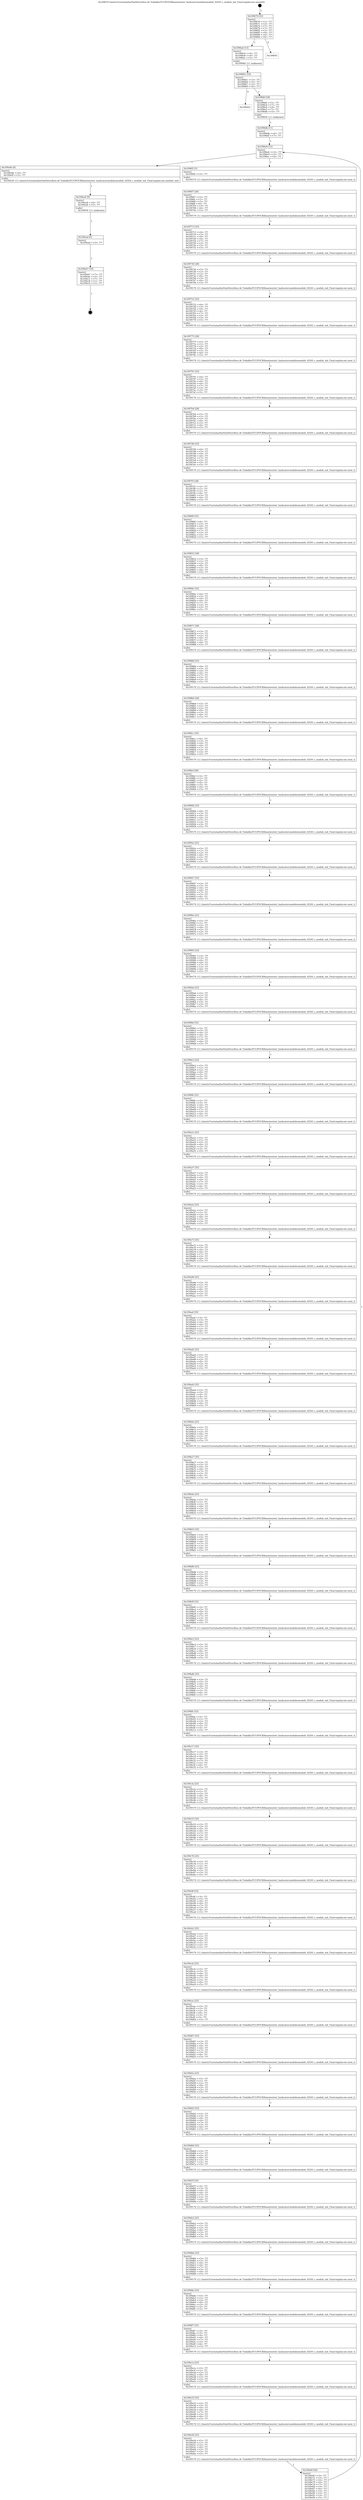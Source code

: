 digraph "0x109670" {
  label = "0x109670 (/mnt/c/Users/mathe/OneDrive/Área de Trabalho/TCC/POCII/binaries/extr_hashcatsrcmodulesmodule_02501.c_module_init_Final-regular.out::main(0))"
  labelloc = "t"
  node[shape=record]

  Entry [label="",width=0.3,height=0.3,shape=circle,fillcolor=black,style=filled]
  "0x109670" [label="{
     0x109670 [35]\l
     | [instrs]\l
     &nbsp;&nbsp;0x109670 \<+1\>: ???\l
     &nbsp;&nbsp;0x109671 \<+3\>: ???\l
     &nbsp;&nbsp;0x109674 \<+7\>: ???\l
     &nbsp;&nbsp;0x10967b \<+7\>: ???\l
     &nbsp;&nbsp;0x109682 \<+3\>: ???\l
     &nbsp;&nbsp;0x109685 \<+4\>: ???\l
     &nbsp;&nbsp;0x109689 \<+4\>: ???\l
     &nbsp;&nbsp;0x10968d \<+6\>: ???\l
  }"]
  "0x1096a4" [label="{
     0x1096a4 [13]\l
     | [instrs]\l
     &nbsp;&nbsp;0x1096a4 \<+4\>: ???\l
     &nbsp;&nbsp;0x1096a8 \<+4\>: ???\l
     &nbsp;&nbsp;0x1096ac \<+5\>: ???\l
     | [calls]\l
     &nbsp;&nbsp;0x109060 \{1\} (unknown)\l
  }"]
  "0x109693" [label="{
     0x109693\l
  }", style=dashed]
  "0x1096b1" [label="{
     0x1096b1 [14]\l
     | [instrs]\l
     &nbsp;&nbsp;0x1096b1 \<+3\>: ???\l
     &nbsp;&nbsp;0x1096b4 \<+3\>: ???\l
     &nbsp;&nbsp;0x1096b7 \<+2\>: ???\l
     &nbsp;&nbsp;0x1096b9 \<+6\>: ???\l
  }"]
  "0x109eb2" [label="{
     0x109eb2\l
  }", style=dashed]
  "0x1096bf" [label="{
     0x1096bf [28]\l
     | [instrs]\l
     &nbsp;&nbsp;0x1096bf \<+5\>: ???\l
     &nbsp;&nbsp;0x1096c4 \<+7\>: ???\l
     &nbsp;&nbsp;0x1096cb \<+4\>: ???\l
     &nbsp;&nbsp;0x1096cf \<+7\>: ???\l
     &nbsp;&nbsp;0x1096d6 \<+5\>: ???\l
     | [calls]\l
     &nbsp;&nbsp;0x109050 \{1\} (unknown)\l
  }"]
  Exit [label="",width=0.3,height=0.3,shape=circle,fillcolor=black,style=filled,peripheries=2]
  "0x1096e6" [label="{
     0x1096e6 [12]\l
     | [instrs]\l
     &nbsp;&nbsp;0x1096e6 \<+3\>: ???\l
     &nbsp;&nbsp;0x1096e9 \<+3\>: ???\l
     &nbsp;&nbsp;0x1096ec \<+6\>: ???\l
  }"]
  "0x109e9b" [label="{
     0x109e9b [9]\l
     | [instrs]\l
     &nbsp;&nbsp;0x109e9b \<+4\>: ???\l
     &nbsp;&nbsp;0x109e9f \<+5\>: ???\l
     | [calls]\l
     &nbsp;&nbsp;0x109230 \{1\} (/mnt/c/Users/mathe/OneDrive/Área de Trabalho/TCC/POCII/binaries/extr_hashcatsrcmodulesmodule_02501.c_module_init_Final-regular.out::module_init)\l
  }"]
  "0x1096f2" [label="{
     0x1096f2 [5]\l
     | [instrs]\l
     &nbsp;&nbsp;0x1096f2 \<+5\>: ???\l
     | [calls]\l
     &nbsp;&nbsp;0x109170 \{1\} (/mnt/c/Users/mathe/OneDrive/Área de Trabalho/TCC/POCII/binaries/extr_hashcatsrcmodulesmodule_02501.c_module_init_Final-regular.out::next_i)\l
  }"]
  "0x1096f7" [label="{
     0x1096f7 [28]\l
     | [instrs]\l
     &nbsp;&nbsp;0x1096f7 \<+5\>: ???\l
     &nbsp;&nbsp;0x1096fc \<+1\>: ???\l
     &nbsp;&nbsp;0x1096fd \<+2\>: ???\l
     &nbsp;&nbsp;0x1096ff \<+6\>: ???\l
     &nbsp;&nbsp;0x109705 \<+3\>: ???\l
     &nbsp;&nbsp;0x109708 \<+6\>: ???\l
     &nbsp;&nbsp;0x10970e \<+5\>: ???\l
     | [calls]\l
     &nbsp;&nbsp;0x109170 \{1\} (/mnt/c/Users/mathe/OneDrive/Área de Trabalho/TCC/POCII/binaries/extr_hashcatsrcmodulesmodule_02501.c_module_init_Final-regular.out::next_i)\l
  }"]
  "0x109713" [label="{
     0x109713 [35]\l
     | [instrs]\l
     &nbsp;&nbsp;0x109713 \<+6\>: ???\l
     &nbsp;&nbsp;0x109719 \<+3\>: ???\l
     &nbsp;&nbsp;0x10971c \<+4\>: ???\l
     &nbsp;&nbsp;0x109720 \<+4\>: ???\l
     &nbsp;&nbsp;0x109724 \<+7\>: ???\l
     &nbsp;&nbsp;0x10972b \<+3\>: ???\l
     &nbsp;&nbsp;0x10972e \<+3\>: ???\l
     &nbsp;&nbsp;0x109731 \<+5\>: ???\l
     | [calls]\l
     &nbsp;&nbsp;0x109170 \{1\} (/mnt/c/Users/mathe/OneDrive/Área de Trabalho/TCC/POCII/binaries/extr_hashcatsrcmodulesmodule_02501.c_module_init_Final-regular.out::next_i)\l
  }"]
  "0x109736" [label="{
     0x109736 [28]\l
     | [instrs]\l
     &nbsp;&nbsp;0x109736 \<+5\>: ???\l
     &nbsp;&nbsp;0x10973b \<+1\>: ???\l
     &nbsp;&nbsp;0x10973c \<+2\>: ???\l
     &nbsp;&nbsp;0x10973e \<+6\>: ???\l
     &nbsp;&nbsp;0x109744 \<+3\>: ???\l
     &nbsp;&nbsp;0x109747 \<+6\>: ???\l
     &nbsp;&nbsp;0x10974d \<+5\>: ???\l
     | [calls]\l
     &nbsp;&nbsp;0x109170 \{1\} (/mnt/c/Users/mathe/OneDrive/Área de Trabalho/TCC/POCII/binaries/extr_hashcatsrcmodulesmodule_02501.c_module_init_Final-regular.out::next_i)\l
  }"]
  "0x109752" [label="{
     0x109752 [35]\l
     | [instrs]\l
     &nbsp;&nbsp;0x109752 \<+6\>: ???\l
     &nbsp;&nbsp;0x109758 \<+3\>: ???\l
     &nbsp;&nbsp;0x10975b \<+4\>: ???\l
     &nbsp;&nbsp;0x10975f \<+4\>: ???\l
     &nbsp;&nbsp;0x109763 \<+7\>: ???\l
     &nbsp;&nbsp;0x10976a \<+3\>: ???\l
     &nbsp;&nbsp;0x10976d \<+3\>: ???\l
     &nbsp;&nbsp;0x109770 \<+5\>: ???\l
     | [calls]\l
     &nbsp;&nbsp;0x109170 \{1\} (/mnt/c/Users/mathe/OneDrive/Área de Trabalho/TCC/POCII/binaries/extr_hashcatsrcmodulesmodule_02501.c_module_init_Final-regular.out::next_i)\l
  }"]
  "0x109775" [label="{
     0x109775 [28]\l
     | [instrs]\l
     &nbsp;&nbsp;0x109775 \<+5\>: ???\l
     &nbsp;&nbsp;0x10977a \<+1\>: ???\l
     &nbsp;&nbsp;0x10977b \<+2\>: ???\l
     &nbsp;&nbsp;0x10977d \<+6\>: ???\l
     &nbsp;&nbsp;0x109783 \<+3\>: ???\l
     &nbsp;&nbsp;0x109786 \<+6\>: ???\l
     &nbsp;&nbsp;0x10978c \<+5\>: ???\l
     | [calls]\l
     &nbsp;&nbsp;0x109170 \{1\} (/mnt/c/Users/mathe/OneDrive/Área de Trabalho/TCC/POCII/binaries/extr_hashcatsrcmodulesmodule_02501.c_module_init_Final-regular.out::next_i)\l
  }"]
  "0x109791" [label="{
     0x109791 [35]\l
     | [instrs]\l
     &nbsp;&nbsp;0x109791 \<+6\>: ???\l
     &nbsp;&nbsp;0x109797 \<+3\>: ???\l
     &nbsp;&nbsp;0x10979a \<+4\>: ???\l
     &nbsp;&nbsp;0x10979e \<+4\>: ???\l
     &nbsp;&nbsp;0x1097a2 \<+7\>: ???\l
     &nbsp;&nbsp;0x1097a9 \<+3\>: ???\l
     &nbsp;&nbsp;0x1097ac \<+3\>: ???\l
     &nbsp;&nbsp;0x1097af \<+5\>: ???\l
     | [calls]\l
     &nbsp;&nbsp;0x109170 \{1\} (/mnt/c/Users/mathe/OneDrive/Área de Trabalho/TCC/POCII/binaries/extr_hashcatsrcmodulesmodule_02501.c_module_init_Final-regular.out::next_i)\l
  }"]
  "0x1097b4" [label="{
     0x1097b4 [28]\l
     | [instrs]\l
     &nbsp;&nbsp;0x1097b4 \<+5\>: ???\l
     &nbsp;&nbsp;0x1097b9 \<+1\>: ???\l
     &nbsp;&nbsp;0x1097ba \<+2\>: ???\l
     &nbsp;&nbsp;0x1097bc \<+6\>: ???\l
     &nbsp;&nbsp;0x1097c2 \<+3\>: ???\l
     &nbsp;&nbsp;0x1097c5 \<+6\>: ???\l
     &nbsp;&nbsp;0x1097cb \<+5\>: ???\l
     | [calls]\l
     &nbsp;&nbsp;0x109170 \{1\} (/mnt/c/Users/mathe/OneDrive/Área de Trabalho/TCC/POCII/binaries/extr_hashcatsrcmodulesmodule_02501.c_module_init_Final-regular.out::next_i)\l
  }"]
  "0x1097d0" [label="{
     0x1097d0 [35]\l
     | [instrs]\l
     &nbsp;&nbsp;0x1097d0 \<+6\>: ???\l
     &nbsp;&nbsp;0x1097d6 \<+3\>: ???\l
     &nbsp;&nbsp;0x1097d9 \<+4\>: ???\l
     &nbsp;&nbsp;0x1097dd \<+4\>: ???\l
     &nbsp;&nbsp;0x1097e1 \<+7\>: ???\l
     &nbsp;&nbsp;0x1097e8 \<+3\>: ???\l
     &nbsp;&nbsp;0x1097eb \<+3\>: ???\l
     &nbsp;&nbsp;0x1097ee \<+5\>: ???\l
     | [calls]\l
     &nbsp;&nbsp;0x109170 \{1\} (/mnt/c/Users/mathe/OneDrive/Área de Trabalho/TCC/POCII/binaries/extr_hashcatsrcmodulesmodule_02501.c_module_init_Final-regular.out::next_i)\l
  }"]
  "0x1097f3" [label="{
     0x1097f3 [28]\l
     | [instrs]\l
     &nbsp;&nbsp;0x1097f3 \<+5\>: ???\l
     &nbsp;&nbsp;0x1097f8 \<+1\>: ???\l
     &nbsp;&nbsp;0x1097f9 \<+2\>: ???\l
     &nbsp;&nbsp;0x1097fb \<+6\>: ???\l
     &nbsp;&nbsp;0x109801 \<+3\>: ???\l
     &nbsp;&nbsp;0x109804 \<+6\>: ???\l
     &nbsp;&nbsp;0x10980a \<+5\>: ???\l
     | [calls]\l
     &nbsp;&nbsp;0x109170 \{1\} (/mnt/c/Users/mathe/OneDrive/Área de Trabalho/TCC/POCII/binaries/extr_hashcatsrcmodulesmodule_02501.c_module_init_Final-regular.out::next_i)\l
  }"]
  "0x10980f" [label="{
     0x10980f [35]\l
     | [instrs]\l
     &nbsp;&nbsp;0x10980f \<+6\>: ???\l
     &nbsp;&nbsp;0x109815 \<+3\>: ???\l
     &nbsp;&nbsp;0x109818 \<+4\>: ???\l
     &nbsp;&nbsp;0x10981c \<+4\>: ???\l
     &nbsp;&nbsp;0x109820 \<+7\>: ???\l
     &nbsp;&nbsp;0x109827 \<+3\>: ???\l
     &nbsp;&nbsp;0x10982a \<+3\>: ???\l
     &nbsp;&nbsp;0x10982d \<+5\>: ???\l
     | [calls]\l
     &nbsp;&nbsp;0x109170 \{1\} (/mnt/c/Users/mathe/OneDrive/Área de Trabalho/TCC/POCII/binaries/extr_hashcatsrcmodulesmodule_02501.c_module_init_Final-regular.out::next_i)\l
  }"]
  "0x109832" [label="{
     0x109832 [28]\l
     | [instrs]\l
     &nbsp;&nbsp;0x109832 \<+5\>: ???\l
     &nbsp;&nbsp;0x109837 \<+1\>: ???\l
     &nbsp;&nbsp;0x109838 \<+2\>: ???\l
     &nbsp;&nbsp;0x10983a \<+6\>: ???\l
     &nbsp;&nbsp;0x109840 \<+3\>: ???\l
     &nbsp;&nbsp;0x109843 \<+6\>: ???\l
     &nbsp;&nbsp;0x109849 \<+5\>: ???\l
     | [calls]\l
     &nbsp;&nbsp;0x109170 \{1\} (/mnt/c/Users/mathe/OneDrive/Área de Trabalho/TCC/POCII/binaries/extr_hashcatsrcmodulesmodule_02501.c_module_init_Final-regular.out::next_i)\l
  }"]
  "0x10984e" [label="{
     0x10984e [35]\l
     | [instrs]\l
     &nbsp;&nbsp;0x10984e \<+6\>: ???\l
     &nbsp;&nbsp;0x109854 \<+3\>: ???\l
     &nbsp;&nbsp;0x109857 \<+4\>: ???\l
     &nbsp;&nbsp;0x10985b \<+4\>: ???\l
     &nbsp;&nbsp;0x10985f \<+7\>: ???\l
     &nbsp;&nbsp;0x109866 \<+3\>: ???\l
     &nbsp;&nbsp;0x109869 \<+3\>: ???\l
     &nbsp;&nbsp;0x10986c \<+5\>: ???\l
     | [calls]\l
     &nbsp;&nbsp;0x109170 \{1\} (/mnt/c/Users/mathe/OneDrive/Área de Trabalho/TCC/POCII/binaries/extr_hashcatsrcmodulesmodule_02501.c_module_init_Final-regular.out::next_i)\l
  }"]
  "0x109871" [label="{
     0x109871 [28]\l
     | [instrs]\l
     &nbsp;&nbsp;0x109871 \<+5\>: ???\l
     &nbsp;&nbsp;0x109876 \<+1\>: ???\l
     &nbsp;&nbsp;0x109877 \<+2\>: ???\l
     &nbsp;&nbsp;0x109879 \<+6\>: ???\l
     &nbsp;&nbsp;0x10987f \<+3\>: ???\l
     &nbsp;&nbsp;0x109882 \<+6\>: ???\l
     &nbsp;&nbsp;0x109888 \<+5\>: ???\l
     | [calls]\l
     &nbsp;&nbsp;0x109170 \{1\} (/mnt/c/Users/mathe/OneDrive/Área de Trabalho/TCC/POCII/binaries/extr_hashcatsrcmodulesmodule_02501.c_module_init_Final-regular.out::next_i)\l
  }"]
  "0x10988d" [label="{
     0x10988d [35]\l
     | [instrs]\l
     &nbsp;&nbsp;0x10988d \<+6\>: ???\l
     &nbsp;&nbsp;0x109893 \<+3\>: ???\l
     &nbsp;&nbsp;0x109896 \<+4\>: ???\l
     &nbsp;&nbsp;0x10989a \<+4\>: ???\l
     &nbsp;&nbsp;0x10989e \<+7\>: ???\l
     &nbsp;&nbsp;0x1098a5 \<+3\>: ???\l
     &nbsp;&nbsp;0x1098a8 \<+3\>: ???\l
     &nbsp;&nbsp;0x1098ab \<+5\>: ???\l
     | [calls]\l
     &nbsp;&nbsp;0x109170 \{1\} (/mnt/c/Users/mathe/OneDrive/Área de Trabalho/TCC/POCII/binaries/extr_hashcatsrcmodulesmodule_02501.c_module_init_Final-regular.out::next_i)\l
  }"]
  "0x1098b0" [label="{
     0x1098b0 [28]\l
     | [instrs]\l
     &nbsp;&nbsp;0x1098b0 \<+5\>: ???\l
     &nbsp;&nbsp;0x1098b5 \<+1\>: ???\l
     &nbsp;&nbsp;0x1098b6 \<+2\>: ???\l
     &nbsp;&nbsp;0x1098b8 \<+6\>: ???\l
     &nbsp;&nbsp;0x1098be \<+3\>: ???\l
     &nbsp;&nbsp;0x1098c1 \<+6\>: ???\l
     &nbsp;&nbsp;0x1098c7 \<+5\>: ???\l
     | [calls]\l
     &nbsp;&nbsp;0x109170 \{1\} (/mnt/c/Users/mathe/OneDrive/Área de Trabalho/TCC/POCII/binaries/extr_hashcatsrcmodulesmodule_02501.c_module_init_Final-regular.out::next_i)\l
  }"]
  "0x1098cc" [label="{
     0x1098cc [35]\l
     | [instrs]\l
     &nbsp;&nbsp;0x1098cc \<+6\>: ???\l
     &nbsp;&nbsp;0x1098d2 \<+3\>: ???\l
     &nbsp;&nbsp;0x1098d5 \<+4\>: ???\l
     &nbsp;&nbsp;0x1098d9 \<+4\>: ???\l
     &nbsp;&nbsp;0x1098dd \<+7\>: ???\l
     &nbsp;&nbsp;0x1098e4 \<+3\>: ???\l
     &nbsp;&nbsp;0x1098e7 \<+3\>: ???\l
     &nbsp;&nbsp;0x1098ea \<+5\>: ???\l
     | [calls]\l
     &nbsp;&nbsp;0x109170 \{1\} (/mnt/c/Users/mathe/OneDrive/Área de Trabalho/TCC/POCII/binaries/extr_hashcatsrcmodulesmodule_02501.c_module_init_Final-regular.out::next_i)\l
  }"]
  "0x1098ef" [label="{
     0x1098ef [28]\l
     | [instrs]\l
     &nbsp;&nbsp;0x1098ef \<+5\>: ???\l
     &nbsp;&nbsp;0x1098f4 \<+1\>: ???\l
     &nbsp;&nbsp;0x1098f5 \<+2\>: ???\l
     &nbsp;&nbsp;0x1098f7 \<+6\>: ???\l
     &nbsp;&nbsp;0x1098fd \<+3\>: ???\l
     &nbsp;&nbsp;0x109900 \<+6\>: ???\l
     &nbsp;&nbsp;0x109906 \<+5\>: ???\l
     | [calls]\l
     &nbsp;&nbsp;0x109170 \{1\} (/mnt/c/Users/mathe/OneDrive/Área de Trabalho/TCC/POCII/binaries/extr_hashcatsrcmodulesmodule_02501.c_module_init_Final-regular.out::next_i)\l
  }"]
  "0x10990b" [label="{
     0x10990b [35]\l
     | [instrs]\l
     &nbsp;&nbsp;0x10990b \<+6\>: ???\l
     &nbsp;&nbsp;0x109911 \<+3\>: ???\l
     &nbsp;&nbsp;0x109914 \<+4\>: ???\l
     &nbsp;&nbsp;0x109918 \<+4\>: ???\l
     &nbsp;&nbsp;0x10991c \<+7\>: ???\l
     &nbsp;&nbsp;0x109923 \<+3\>: ???\l
     &nbsp;&nbsp;0x109926 \<+3\>: ???\l
     &nbsp;&nbsp;0x109929 \<+5\>: ???\l
     | [calls]\l
     &nbsp;&nbsp;0x109170 \{1\} (/mnt/c/Users/mathe/OneDrive/Área de Trabalho/TCC/POCII/binaries/extr_hashcatsrcmodulesmodule_02501.c_module_init_Final-regular.out::next_i)\l
  }"]
  "0x10992e" [label="{
     0x10992e [25]\l
     | [instrs]\l
     &nbsp;&nbsp;0x10992e \<+5\>: ???\l
     &nbsp;&nbsp;0x109933 \<+1\>: ???\l
     &nbsp;&nbsp;0x109934 \<+2\>: ???\l
     &nbsp;&nbsp;0x109936 \<+6\>: ???\l
     &nbsp;&nbsp;0x10993c \<+3\>: ???\l
     &nbsp;&nbsp;0x10993f \<+3\>: ???\l
     &nbsp;&nbsp;0x109942 \<+5\>: ???\l
     | [calls]\l
     &nbsp;&nbsp;0x109170 \{1\} (/mnt/c/Users/mathe/OneDrive/Área de Trabalho/TCC/POCII/binaries/extr_hashcatsrcmodulesmodule_02501.c_module_init_Final-regular.out::next_i)\l
  }"]
  "0x109947" [label="{
     0x109947 [35]\l
     | [instrs]\l
     &nbsp;&nbsp;0x109947 \<+3\>: ???\l
     &nbsp;&nbsp;0x10994a \<+3\>: ???\l
     &nbsp;&nbsp;0x10994d \<+4\>: ???\l
     &nbsp;&nbsp;0x109951 \<+4\>: ???\l
     &nbsp;&nbsp;0x109955 \<+7\>: ???\l
     &nbsp;&nbsp;0x10995c \<+3\>: ???\l
     &nbsp;&nbsp;0x10995f \<+6\>: ???\l
     &nbsp;&nbsp;0x109965 \<+5\>: ???\l
     | [calls]\l
     &nbsp;&nbsp;0x109170 \{1\} (/mnt/c/Users/mathe/OneDrive/Área de Trabalho/TCC/POCII/binaries/extr_hashcatsrcmodulesmodule_02501.c_module_init_Final-regular.out::next_i)\l
  }"]
  "0x10996a" [label="{
     0x10996a [25]\l
     | [instrs]\l
     &nbsp;&nbsp;0x10996a \<+5\>: ???\l
     &nbsp;&nbsp;0x10996f \<+1\>: ???\l
     &nbsp;&nbsp;0x109970 \<+2\>: ???\l
     &nbsp;&nbsp;0x109972 \<+6\>: ???\l
     &nbsp;&nbsp;0x109978 \<+3\>: ???\l
     &nbsp;&nbsp;0x10997b \<+3\>: ???\l
     &nbsp;&nbsp;0x10997e \<+5\>: ???\l
     | [calls]\l
     &nbsp;&nbsp;0x109170 \{1\} (/mnt/c/Users/mathe/OneDrive/Área de Trabalho/TCC/POCII/binaries/extr_hashcatsrcmodulesmodule_02501.c_module_init_Final-regular.out::next_i)\l
  }"]
  "0x109983" [label="{
     0x109983 [35]\l
     | [instrs]\l
     &nbsp;&nbsp;0x109983 \<+3\>: ???\l
     &nbsp;&nbsp;0x109986 \<+3\>: ???\l
     &nbsp;&nbsp;0x109989 \<+4\>: ???\l
     &nbsp;&nbsp;0x10998d \<+4\>: ???\l
     &nbsp;&nbsp;0x109991 \<+7\>: ???\l
     &nbsp;&nbsp;0x109998 \<+3\>: ???\l
     &nbsp;&nbsp;0x10999b \<+6\>: ???\l
     &nbsp;&nbsp;0x1099a1 \<+5\>: ???\l
     | [calls]\l
     &nbsp;&nbsp;0x109170 \{1\} (/mnt/c/Users/mathe/OneDrive/Área de Trabalho/TCC/POCII/binaries/extr_hashcatsrcmodulesmodule_02501.c_module_init_Final-regular.out::next_i)\l
  }"]
  "0x1099a6" [label="{
     0x1099a6 [25]\l
     | [instrs]\l
     &nbsp;&nbsp;0x1099a6 \<+5\>: ???\l
     &nbsp;&nbsp;0x1099ab \<+1\>: ???\l
     &nbsp;&nbsp;0x1099ac \<+2\>: ???\l
     &nbsp;&nbsp;0x1099ae \<+6\>: ???\l
     &nbsp;&nbsp;0x1099b4 \<+3\>: ???\l
     &nbsp;&nbsp;0x1099b7 \<+3\>: ???\l
     &nbsp;&nbsp;0x1099ba \<+5\>: ???\l
     | [calls]\l
     &nbsp;&nbsp;0x109170 \{1\} (/mnt/c/Users/mathe/OneDrive/Área de Trabalho/TCC/POCII/binaries/extr_hashcatsrcmodulesmodule_02501.c_module_init_Final-regular.out::next_i)\l
  }"]
  "0x1099bf" [label="{
     0x1099bf [35]\l
     | [instrs]\l
     &nbsp;&nbsp;0x1099bf \<+3\>: ???\l
     &nbsp;&nbsp;0x1099c2 \<+3\>: ???\l
     &nbsp;&nbsp;0x1099c5 \<+4\>: ???\l
     &nbsp;&nbsp;0x1099c9 \<+4\>: ???\l
     &nbsp;&nbsp;0x1099cd \<+7\>: ???\l
     &nbsp;&nbsp;0x1099d4 \<+3\>: ???\l
     &nbsp;&nbsp;0x1099d7 \<+6\>: ???\l
     &nbsp;&nbsp;0x1099dd \<+5\>: ???\l
     | [calls]\l
     &nbsp;&nbsp;0x109170 \{1\} (/mnt/c/Users/mathe/OneDrive/Área de Trabalho/TCC/POCII/binaries/extr_hashcatsrcmodulesmodule_02501.c_module_init_Final-regular.out::next_i)\l
  }"]
  "0x1099e2" [label="{
     0x1099e2 [25]\l
     | [instrs]\l
     &nbsp;&nbsp;0x1099e2 \<+5\>: ???\l
     &nbsp;&nbsp;0x1099e7 \<+1\>: ???\l
     &nbsp;&nbsp;0x1099e8 \<+2\>: ???\l
     &nbsp;&nbsp;0x1099ea \<+6\>: ???\l
     &nbsp;&nbsp;0x1099f0 \<+3\>: ???\l
     &nbsp;&nbsp;0x1099f3 \<+3\>: ???\l
     &nbsp;&nbsp;0x1099f6 \<+5\>: ???\l
     | [calls]\l
     &nbsp;&nbsp;0x109170 \{1\} (/mnt/c/Users/mathe/OneDrive/Área de Trabalho/TCC/POCII/binaries/extr_hashcatsrcmodulesmodule_02501.c_module_init_Final-regular.out::next_i)\l
  }"]
  "0x1099fb" [label="{
     0x1099fb [35]\l
     | [instrs]\l
     &nbsp;&nbsp;0x1099fb \<+3\>: ???\l
     &nbsp;&nbsp;0x1099fe \<+3\>: ???\l
     &nbsp;&nbsp;0x109a01 \<+4\>: ???\l
     &nbsp;&nbsp;0x109a05 \<+4\>: ???\l
     &nbsp;&nbsp;0x109a09 \<+7\>: ???\l
     &nbsp;&nbsp;0x109a10 \<+3\>: ???\l
     &nbsp;&nbsp;0x109a13 \<+6\>: ???\l
     &nbsp;&nbsp;0x109a19 \<+5\>: ???\l
     | [calls]\l
     &nbsp;&nbsp;0x109170 \{1\} (/mnt/c/Users/mathe/OneDrive/Área de Trabalho/TCC/POCII/binaries/extr_hashcatsrcmodulesmodule_02501.c_module_init_Final-regular.out::next_i)\l
  }"]
  "0x109a1e" [label="{
     0x109a1e [25]\l
     | [instrs]\l
     &nbsp;&nbsp;0x109a1e \<+5\>: ???\l
     &nbsp;&nbsp;0x109a23 \<+1\>: ???\l
     &nbsp;&nbsp;0x109a24 \<+2\>: ???\l
     &nbsp;&nbsp;0x109a26 \<+6\>: ???\l
     &nbsp;&nbsp;0x109a2c \<+3\>: ???\l
     &nbsp;&nbsp;0x109a2f \<+3\>: ???\l
     &nbsp;&nbsp;0x109a32 \<+5\>: ???\l
     | [calls]\l
     &nbsp;&nbsp;0x109170 \{1\} (/mnt/c/Users/mathe/OneDrive/Área de Trabalho/TCC/POCII/binaries/extr_hashcatsrcmodulesmodule_02501.c_module_init_Final-regular.out::next_i)\l
  }"]
  "0x109a37" [label="{
     0x109a37 [35]\l
     | [instrs]\l
     &nbsp;&nbsp;0x109a37 \<+3\>: ???\l
     &nbsp;&nbsp;0x109a3a \<+3\>: ???\l
     &nbsp;&nbsp;0x109a3d \<+4\>: ???\l
     &nbsp;&nbsp;0x109a41 \<+4\>: ???\l
     &nbsp;&nbsp;0x109a45 \<+7\>: ???\l
     &nbsp;&nbsp;0x109a4c \<+3\>: ???\l
     &nbsp;&nbsp;0x109a4f \<+6\>: ???\l
     &nbsp;&nbsp;0x109a55 \<+5\>: ???\l
     | [calls]\l
     &nbsp;&nbsp;0x109170 \{1\} (/mnt/c/Users/mathe/OneDrive/Área de Trabalho/TCC/POCII/binaries/extr_hashcatsrcmodulesmodule_02501.c_module_init_Final-regular.out::next_i)\l
  }"]
  "0x109a5a" [label="{
     0x109a5a [25]\l
     | [instrs]\l
     &nbsp;&nbsp;0x109a5a \<+5\>: ???\l
     &nbsp;&nbsp;0x109a5f \<+1\>: ???\l
     &nbsp;&nbsp;0x109a60 \<+2\>: ???\l
     &nbsp;&nbsp;0x109a62 \<+6\>: ???\l
     &nbsp;&nbsp;0x109a68 \<+3\>: ???\l
     &nbsp;&nbsp;0x109a6b \<+3\>: ???\l
     &nbsp;&nbsp;0x109a6e \<+5\>: ???\l
     | [calls]\l
     &nbsp;&nbsp;0x109170 \{1\} (/mnt/c/Users/mathe/OneDrive/Área de Trabalho/TCC/POCII/binaries/extr_hashcatsrcmodulesmodule_02501.c_module_init_Final-regular.out::next_i)\l
  }"]
  "0x109a73" [label="{
     0x109a73 [35]\l
     | [instrs]\l
     &nbsp;&nbsp;0x109a73 \<+3\>: ???\l
     &nbsp;&nbsp;0x109a76 \<+3\>: ???\l
     &nbsp;&nbsp;0x109a79 \<+4\>: ???\l
     &nbsp;&nbsp;0x109a7d \<+4\>: ???\l
     &nbsp;&nbsp;0x109a81 \<+7\>: ???\l
     &nbsp;&nbsp;0x109a88 \<+3\>: ???\l
     &nbsp;&nbsp;0x109a8b \<+6\>: ???\l
     &nbsp;&nbsp;0x109a91 \<+5\>: ???\l
     | [calls]\l
     &nbsp;&nbsp;0x109170 \{1\} (/mnt/c/Users/mathe/OneDrive/Área de Trabalho/TCC/POCII/binaries/extr_hashcatsrcmodulesmodule_02501.c_module_init_Final-regular.out::next_i)\l
  }"]
  "0x109a96" [label="{
     0x109a96 [25]\l
     | [instrs]\l
     &nbsp;&nbsp;0x109a96 \<+5\>: ???\l
     &nbsp;&nbsp;0x109a9b \<+1\>: ???\l
     &nbsp;&nbsp;0x109a9c \<+2\>: ???\l
     &nbsp;&nbsp;0x109a9e \<+6\>: ???\l
     &nbsp;&nbsp;0x109aa4 \<+3\>: ???\l
     &nbsp;&nbsp;0x109aa7 \<+3\>: ???\l
     &nbsp;&nbsp;0x109aaa \<+5\>: ???\l
     | [calls]\l
     &nbsp;&nbsp;0x109170 \{1\} (/mnt/c/Users/mathe/OneDrive/Área de Trabalho/TCC/POCII/binaries/extr_hashcatsrcmodulesmodule_02501.c_module_init_Final-regular.out::next_i)\l
  }"]
  "0x109aaf" [label="{
     0x109aaf [35]\l
     | [instrs]\l
     &nbsp;&nbsp;0x109aaf \<+3\>: ???\l
     &nbsp;&nbsp;0x109ab2 \<+3\>: ???\l
     &nbsp;&nbsp;0x109ab5 \<+4\>: ???\l
     &nbsp;&nbsp;0x109ab9 \<+4\>: ???\l
     &nbsp;&nbsp;0x109abd \<+7\>: ???\l
     &nbsp;&nbsp;0x109ac4 \<+3\>: ???\l
     &nbsp;&nbsp;0x109ac7 \<+6\>: ???\l
     &nbsp;&nbsp;0x109acd \<+5\>: ???\l
     | [calls]\l
     &nbsp;&nbsp;0x109170 \{1\} (/mnt/c/Users/mathe/OneDrive/Área de Trabalho/TCC/POCII/binaries/extr_hashcatsrcmodulesmodule_02501.c_module_init_Final-regular.out::next_i)\l
  }"]
  "0x109ad2" [label="{
     0x109ad2 [25]\l
     | [instrs]\l
     &nbsp;&nbsp;0x109ad2 \<+5\>: ???\l
     &nbsp;&nbsp;0x109ad7 \<+1\>: ???\l
     &nbsp;&nbsp;0x109ad8 \<+2\>: ???\l
     &nbsp;&nbsp;0x109ada \<+6\>: ???\l
     &nbsp;&nbsp;0x109ae0 \<+3\>: ???\l
     &nbsp;&nbsp;0x109ae3 \<+3\>: ???\l
     &nbsp;&nbsp;0x109ae6 \<+5\>: ???\l
     | [calls]\l
     &nbsp;&nbsp;0x109170 \{1\} (/mnt/c/Users/mathe/OneDrive/Área de Trabalho/TCC/POCII/binaries/extr_hashcatsrcmodulesmodule_02501.c_module_init_Final-regular.out::next_i)\l
  }"]
  "0x109aeb" [label="{
     0x109aeb [35]\l
     | [instrs]\l
     &nbsp;&nbsp;0x109aeb \<+3\>: ???\l
     &nbsp;&nbsp;0x109aee \<+3\>: ???\l
     &nbsp;&nbsp;0x109af1 \<+4\>: ???\l
     &nbsp;&nbsp;0x109af5 \<+4\>: ???\l
     &nbsp;&nbsp;0x109af9 \<+7\>: ???\l
     &nbsp;&nbsp;0x109b00 \<+3\>: ???\l
     &nbsp;&nbsp;0x109b03 \<+6\>: ???\l
     &nbsp;&nbsp;0x109b09 \<+5\>: ???\l
     | [calls]\l
     &nbsp;&nbsp;0x109170 \{1\} (/mnt/c/Users/mathe/OneDrive/Área de Trabalho/TCC/POCII/binaries/extr_hashcatsrcmodulesmodule_02501.c_module_init_Final-regular.out::next_i)\l
  }"]
  "0x109b0e" [label="{
     0x109b0e [25]\l
     | [instrs]\l
     &nbsp;&nbsp;0x109b0e \<+5\>: ???\l
     &nbsp;&nbsp;0x109b13 \<+1\>: ???\l
     &nbsp;&nbsp;0x109b14 \<+2\>: ???\l
     &nbsp;&nbsp;0x109b16 \<+6\>: ???\l
     &nbsp;&nbsp;0x109b1c \<+3\>: ???\l
     &nbsp;&nbsp;0x109b1f \<+3\>: ???\l
     &nbsp;&nbsp;0x109b22 \<+5\>: ???\l
     | [calls]\l
     &nbsp;&nbsp;0x109170 \{1\} (/mnt/c/Users/mathe/OneDrive/Área de Trabalho/TCC/POCII/binaries/extr_hashcatsrcmodulesmodule_02501.c_module_init_Final-regular.out::next_i)\l
  }"]
  "0x109b27" [label="{
     0x109b27 [35]\l
     | [instrs]\l
     &nbsp;&nbsp;0x109b27 \<+3\>: ???\l
     &nbsp;&nbsp;0x109b2a \<+3\>: ???\l
     &nbsp;&nbsp;0x109b2d \<+4\>: ???\l
     &nbsp;&nbsp;0x109b31 \<+4\>: ???\l
     &nbsp;&nbsp;0x109b35 \<+7\>: ???\l
     &nbsp;&nbsp;0x109b3c \<+3\>: ???\l
     &nbsp;&nbsp;0x109b3f \<+6\>: ???\l
     &nbsp;&nbsp;0x109b45 \<+5\>: ???\l
     | [calls]\l
     &nbsp;&nbsp;0x109170 \{1\} (/mnt/c/Users/mathe/OneDrive/Área de Trabalho/TCC/POCII/binaries/extr_hashcatsrcmodulesmodule_02501.c_module_init_Final-regular.out::next_i)\l
  }"]
  "0x109b4a" [label="{
     0x109b4a [25]\l
     | [instrs]\l
     &nbsp;&nbsp;0x109b4a \<+5\>: ???\l
     &nbsp;&nbsp;0x109b4f \<+1\>: ???\l
     &nbsp;&nbsp;0x109b50 \<+2\>: ???\l
     &nbsp;&nbsp;0x109b52 \<+6\>: ???\l
     &nbsp;&nbsp;0x109b58 \<+3\>: ???\l
     &nbsp;&nbsp;0x109b5b \<+3\>: ???\l
     &nbsp;&nbsp;0x109b5e \<+5\>: ???\l
     | [calls]\l
     &nbsp;&nbsp;0x109170 \{1\} (/mnt/c/Users/mathe/OneDrive/Área de Trabalho/TCC/POCII/binaries/extr_hashcatsrcmodulesmodule_02501.c_module_init_Final-regular.out::next_i)\l
  }"]
  "0x109b63" [label="{
     0x109b63 [35]\l
     | [instrs]\l
     &nbsp;&nbsp;0x109b63 \<+3\>: ???\l
     &nbsp;&nbsp;0x109b66 \<+3\>: ???\l
     &nbsp;&nbsp;0x109b69 \<+4\>: ???\l
     &nbsp;&nbsp;0x109b6d \<+4\>: ???\l
     &nbsp;&nbsp;0x109b71 \<+7\>: ???\l
     &nbsp;&nbsp;0x109b78 \<+3\>: ???\l
     &nbsp;&nbsp;0x109b7b \<+6\>: ???\l
     &nbsp;&nbsp;0x109b81 \<+5\>: ???\l
     | [calls]\l
     &nbsp;&nbsp;0x109170 \{1\} (/mnt/c/Users/mathe/OneDrive/Área de Trabalho/TCC/POCII/binaries/extr_hashcatsrcmodulesmodule_02501.c_module_init_Final-regular.out::next_i)\l
  }"]
  "0x109b86" [label="{
     0x109b86 [25]\l
     | [instrs]\l
     &nbsp;&nbsp;0x109b86 \<+5\>: ???\l
     &nbsp;&nbsp;0x109b8b \<+1\>: ???\l
     &nbsp;&nbsp;0x109b8c \<+2\>: ???\l
     &nbsp;&nbsp;0x109b8e \<+6\>: ???\l
     &nbsp;&nbsp;0x109b94 \<+3\>: ???\l
     &nbsp;&nbsp;0x109b97 \<+3\>: ???\l
     &nbsp;&nbsp;0x109b9a \<+5\>: ???\l
     | [calls]\l
     &nbsp;&nbsp;0x109170 \{1\} (/mnt/c/Users/mathe/OneDrive/Área de Trabalho/TCC/POCII/binaries/extr_hashcatsrcmodulesmodule_02501.c_module_init_Final-regular.out::next_i)\l
  }"]
  "0x109b9f" [label="{
     0x109b9f [35]\l
     | [instrs]\l
     &nbsp;&nbsp;0x109b9f \<+3\>: ???\l
     &nbsp;&nbsp;0x109ba2 \<+3\>: ???\l
     &nbsp;&nbsp;0x109ba5 \<+4\>: ???\l
     &nbsp;&nbsp;0x109ba9 \<+4\>: ???\l
     &nbsp;&nbsp;0x109bad \<+7\>: ???\l
     &nbsp;&nbsp;0x109bb4 \<+3\>: ???\l
     &nbsp;&nbsp;0x109bb7 \<+6\>: ???\l
     &nbsp;&nbsp;0x109bbd \<+5\>: ???\l
     | [calls]\l
     &nbsp;&nbsp;0x109170 \{1\} (/mnt/c/Users/mathe/OneDrive/Área de Trabalho/TCC/POCII/binaries/extr_hashcatsrcmodulesmodule_02501.c_module_init_Final-regular.out::next_i)\l
  }"]
  "0x109bc2" [label="{
     0x109bc2 [25]\l
     | [instrs]\l
     &nbsp;&nbsp;0x109bc2 \<+5\>: ???\l
     &nbsp;&nbsp;0x109bc7 \<+1\>: ???\l
     &nbsp;&nbsp;0x109bc8 \<+2\>: ???\l
     &nbsp;&nbsp;0x109bca \<+6\>: ???\l
     &nbsp;&nbsp;0x109bd0 \<+3\>: ???\l
     &nbsp;&nbsp;0x109bd3 \<+3\>: ???\l
     &nbsp;&nbsp;0x109bd6 \<+5\>: ???\l
     | [calls]\l
     &nbsp;&nbsp;0x109170 \{1\} (/mnt/c/Users/mathe/OneDrive/Área de Trabalho/TCC/POCII/binaries/extr_hashcatsrcmodulesmodule_02501.c_module_init_Final-regular.out::next_i)\l
  }"]
  "0x109bdb" [label="{
     0x109bdb [35]\l
     | [instrs]\l
     &nbsp;&nbsp;0x109bdb \<+3\>: ???\l
     &nbsp;&nbsp;0x109bde \<+3\>: ???\l
     &nbsp;&nbsp;0x109be1 \<+4\>: ???\l
     &nbsp;&nbsp;0x109be5 \<+4\>: ???\l
     &nbsp;&nbsp;0x109be9 \<+7\>: ???\l
     &nbsp;&nbsp;0x109bf0 \<+3\>: ???\l
     &nbsp;&nbsp;0x109bf3 \<+6\>: ???\l
     &nbsp;&nbsp;0x109bf9 \<+5\>: ???\l
     | [calls]\l
     &nbsp;&nbsp;0x109170 \{1\} (/mnt/c/Users/mathe/OneDrive/Área de Trabalho/TCC/POCII/binaries/extr_hashcatsrcmodulesmodule_02501.c_module_init_Final-regular.out::next_i)\l
  }"]
  "0x109bfe" [label="{
     0x109bfe [25]\l
     | [instrs]\l
     &nbsp;&nbsp;0x109bfe \<+5\>: ???\l
     &nbsp;&nbsp;0x109c03 \<+1\>: ???\l
     &nbsp;&nbsp;0x109c04 \<+2\>: ???\l
     &nbsp;&nbsp;0x109c06 \<+6\>: ???\l
     &nbsp;&nbsp;0x109c0c \<+3\>: ???\l
     &nbsp;&nbsp;0x109c0f \<+3\>: ???\l
     &nbsp;&nbsp;0x109c12 \<+5\>: ???\l
     | [calls]\l
     &nbsp;&nbsp;0x109170 \{1\} (/mnt/c/Users/mathe/OneDrive/Área de Trabalho/TCC/POCII/binaries/extr_hashcatsrcmodulesmodule_02501.c_module_init_Final-regular.out::next_i)\l
  }"]
  "0x109c17" [label="{
     0x109c17 [35]\l
     | [instrs]\l
     &nbsp;&nbsp;0x109c17 \<+3\>: ???\l
     &nbsp;&nbsp;0x109c1a \<+3\>: ???\l
     &nbsp;&nbsp;0x109c1d \<+4\>: ???\l
     &nbsp;&nbsp;0x109c21 \<+4\>: ???\l
     &nbsp;&nbsp;0x109c25 \<+7\>: ???\l
     &nbsp;&nbsp;0x109c2c \<+3\>: ???\l
     &nbsp;&nbsp;0x109c2f \<+6\>: ???\l
     &nbsp;&nbsp;0x109c35 \<+5\>: ???\l
     | [calls]\l
     &nbsp;&nbsp;0x109170 \{1\} (/mnt/c/Users/mathe/OneDrive/Área de Trabalho/TCC/POCII/binaries/extr_hashcatsrcmodulesmodule_02501.c_module_init_Final-regular.out::next_i)\l
  }"]
  "0x109c3a" [label="{
     0x109c3a [25]\l
     | [instrs]\l
     &nbsp;&nbsp;0x109c3a \<+5\>: ???\l
     &nbsp;&nbsp;0x109c3f \<+1\>: ???\l
     &nbsp;&nbsp;0x109c40 \<+2\>: ???\l
     &nbsp;&nbsp;0x109c42 \<+6\>: ???\l
     &nbsp;&nbsp;0x109c48 \<+3\>: ???\l
     &nbsp;&nbsp;0x109c4b \<+3\>: ???\l
     &nbsp;&nbsp;0x109c4e \<+5\>: ???\l
     | [calls]\l
     &nbsp;&nbsp;0x109170 \{1\} (/mnt/c/Users/mathe/OneDrive/Área de Trabalho/TCC/POCII/binaries/extr_hashcatsrcmodulesmodule_02501.c_module_init_Final-regular.out::next_i)\l
  }"]
  "0x109c53" [label="{
     0x109c53 [35]\l
     | [instrs]\l
     &nbsp;&nbsp;0x109c53 \<+3\>: ???\l
     &nbsp;&nbsp;0x109c56 \<+3\>: ???\l
     &nbsp;&nbsp;0x109c59 \<+4\>: ???\l
     &nbsp;&nbsp;0x109c5d \<+4\>: ???\l
     &nbsp;&nbsp;0x109c61 \<+7\>: ???\l
     &nbsp;&nbsp;0x109c68 \<+3\>: ???\l
     &nbsp;&nbsp;0x109c6b \<+6\>: ???\l
     &nbsp;&nbsp;0x109c71 \<+5\>: ???\l
     | [calls]\l
     &nbsp;&nbsp;0x109170 \{1\} (/mnt/c/Users/mathe/OneDrive/Área de Trabalho/TCC/POCII/binaries/extr_hashcatsrcmodulesmodule_02501.c_module_init_Final-regular.out::next_i)\l
  }"]
  "0x109c76" [label="{
     0x109c76 [25]\l
     | [instrs]\l
     &nbsp;&nbsp;0x109c76 \<+5\>: ???\l
     &nbsp;&nbsp;0x109c7b \<+1\>: ???\l
     &nbsp;&nbsp;0x109c7c \<+2\>: ???\l
     &nbsp;&nbsp;0x109c7e \<+6\>: ???\l
     &nbsp;&nbsp;0x109c84 \<+3\>: ???\l
     &nbsp;&nbsp;0x109c87 \<+3\>: ???\l
     &nbsp;&nbsp;0x109c8a \<+5\>: ???\l
     | [calls]\l
     &nbsp;&nbsp;0x109170 \{1\} (/mnt/c/Users/mathe/OneDrive/Área de Trabalho/TCC/POCII/binaries/extr_hashcatsrcmodulesmodule_02501.c_module_init_Final-regular.out::next_i)\l
  }"]
  "0x109c8f" [label="{
     0x109c8f [35]\l
     | [instrs]\l
     &nbsp;&nbsp;0x109c8f \<+3\>: ???\l
     &nbsp;&nbsp;0x109c92 \<+3\>: ???\l
     &nbsp;&nbsp;0x109c95 \<+4\>: ???\l
     &nbsp;&nbsp;0x109c99 \<+4\>: ???\l
     &nbsp;&nbsp;0x109c9d \<+7\>: ???\l
     &nbsp;&nbsp;0x109ca4 \<+3\>: ???\l
     &nbsp;&nbsp;0x109ca7 \<+6\>: ???\l
     &nbsp;&nbsp;0x109cad \<+5\>: ???\l
     | [calls]\l
     &nbsp;&nbsp;0x109170 \{1\} (/mnt/c/Users/mathe/OneDrive/Área de Trabalho/TCC/POCII/binaries/extr_hashcatsrcmodulesmodule_02501.c_module_init_Final-regular.out::next_i)\l
  }"]
  "0x109cb2" [label="{
     0x109cb2 [25]\l
     | [instrs]\l
     &nbsp;&nbsp;0x109cb2 \<+5\>: ???\l
     &nbsp;&nbsp;0x109cb7 \<+1\>: ???\l
     &nbsp;&nbsp;0x109cb8 \<+2\>: ???\l
     &nbsp;&nbsp;0x109cba \<+6\>: ???\l
     &nbsp;&nbsp;0x109cc0 \<+3\>: ???\l
     &nbsp;&nbsp;0x109cc3 \<+3\>: ???\l
     &nbsp;&nbsp;0x109cc6 \<+5\>: ???\l
     | [calls]\l
     &nbsp;&nbsp;0x109170 \{1\} (/mnt/c/Users/mathe/OneDrive/Área de Trabalho/TCC/POCII/binaries/extr_hashcatsrcmodulesmodule_02501.c_module_init_Final-regular.out::next_i)\l
  }"]
  "0x109ccb" [label="{
     0x109ccb [35]\l
     | [instrs]\l
     &nbsp;&nbsp;0x109ccb \<+3\>: ???\l
     &nbsp;&nbsp;0x109cce \<+3\>: ???\l
     &nbsp;&nbsp;0x109cd1 \<+4\>: ???\l
     &nbsp;&nbsp;0x109cd5 \<+4\>: ???\l
     &nbsp;&nbsp;0x109cd9 \<+7\>: ???\l
     &nbsp;&nbsp;0x109ce0 \<+3\>: ???\l
     &nbsp;&nbsp;0x109ce3 \<+6\>: ???\l
     &nbsp;&nbsp;0x109ce9 \<+5\>: ???\l
     | [calls]\l
     &nbsp;&nbsp;0x109170 \{1\} (/mnt/c/Users/mathe/OneDrive/Área de Trabalho/TCC/POCII/binaries/extr_hashcatsrcmodulesmodule_02501.c_module_init_Final-regular.out::next_i)\l
  }"]
  "0x109cee" [label="{
     0x109cee [25]\l
     | [instrs]\l
     &nbsp;&nbsp;0x109cee \<+5\>: ???\l
     &nbsp;&nbsp;0x109cf3 \<+1\>: ???\l
     &nbsp;&nbsp;0x109cf4 \<+2\>: ???\l
     &nbsp;&nbsp;0x109cf6 \<+6\>: ???\l
     &nbsp;&nbsp;0x109cfc \<+3\>: ???\l
     &nbsp;&nbsp;0x109cff \<+3\>: ???\l
     &nbsp;&nbsp;0x109d02 \<+5\>: ???\l
     | [calls]\l
     &nbsp;&nbsp;0x109170 \{1\} (/mnt/c/Users/mathe/OneDrive/Área de Trabalho/TCC/POCII/binaries/extr_hashcatsrcmodulesmodule_02501.c_module_init_Final-regular.out::next_i)\l
  }"]
  "0x109d07" [label="{
     0x109d07 [35]\l
     | [instrs]\l
     &nbsp;&nbsp;0x109d07 \<+3\>: ???\l
     &nbsp;&nbsp;0x109d0a \<+3\>: ???\l
     &nbsp;&nbsp;0x109d0d \<+4\>: ???\l
     &nbsp;&nbsp;0x109d11 \<+4\>: ???\l
     &nbsp;&nbsp;0x109d15 \<+7\>: ???\l
     &nbsp;&nbsp;0x109d1c \<+3\>: ???\l
     &nbsp;&nbsp;0x109d1f \<+6\>: ???\l
     &nbsp;&nbsp;0x109d25 \<+5\>: ???\l
     | [calls]\l
     &nbsp;&nbsp;0x109170 \{1\} (/mnt/c/Users/mathe/OneDrive/Área de Trabalho/TCC/POCII/binaries/extr_hashcatsrcmodulesmodule_02501.c_module_init_Final-regular.out::next_i)\l
  }"]
  "0x109d2a" [label="{
     0x109d2a [25]\l
     | [instrs]\l
     &nbsp;&nbsp;0x109d2a \<+5\>: ???\l
     &nbsp;&nbsp;0x109d2f \<+1\>: ???\l
     &nbsp;&nbsp;0x109d30 \<+2\>: ???\l
     &nbsp;&nbsp;0x109d32 \<+6\>: ???\l
     &nbsp;&nbsp;0x109d38 \<+3\>: ???\l
     &nbsp;&nbsp;0x109d3b \<+3\>: ???\l
     &nbsp;&nbsp;0x109d3e \<+5\>: ???\l
     | [calls]\l
     &nbsp;&nbsp;0x109170 \{1\} (/mnt/c/Users/mathe/OneDrive/Área de Trabalho/TCC/POCII/binaries/extr_hashcatsrcmodulesmodule_02501.c_module_init_Final-regular.out::next_i)\l
  }"]
  "0x109d43" [label="{
     0x109d43 [35]\l
     | [instrs]\l
     &nbsp;&nbsp;0x109d43 \<+3\>: ???\l
     &nbsp;&nbsp;0x109d46 \<+3\>: ???\l
     &nbsp;&nbsp;0x109d49 \<+4\>: ???\l
     &nbsp;&nbsp;0x109d4d \<+4\>: ???\l
     &nbsp;&nbsp;0x109d51 \<+7\>: ???\l
     &nbsp;&nbsp;0x109d58 \<+3\>: ???\l
     &nbsp;&nbsp;0x109d5b \<+6\>: ???\l
     &nbsp;&nbsp;0x109d61 \<+5\>: ???\l
     | [calls]\l
     &nbsp;&nbsp;0x109170 \{1\} (/mnt/c/Users/mathe/OneDrive/Área de Trabalho/TCC/POCII/binaries/extr_hashcatsrcmodulesmodule_02501.c_module_init_Final-regular.out::next_i)\l
  }"]
  "0x109d66" [label="{
     0x109d66 [25]\l
     | [instrs]\l
     &nbsp;&nbsp;0x109d66 \<+5\>: ???\l
     &nbsp;&nbsp;0x109d6b \<+1\>: ???\l
     &nbsp;&nbsp;0x109d6c \<+2\>: ???\l
     &nbsp;&nbsp;0x109d6e \<+6\>: ???\l
     &nbsp;&nbsp;0x109d74 \<+3\>: ???\l
     &nbsp;&nbsp;0x109d77 \<+3\>: ???\l
     &nbsp;&nbsp;0x109d7a \<+5\>: ???\l
     | [calls]\l
     &nbsp;&nbsp;0x109170 \{1\} (/mnt/c/Users/mathe/OneDrive/Área de Trabalho/TCC/POCII/binaries/extr_hashcatsrcmodulesmodule_02501.c_module_init_Final-regular.out::next_i)\l
  }"]
  "0x109d7f" [label="{
     0x109d7f [35]\l
     | [instrs]\l
     &nbsp;&nbsp;0x109d7f \<+3\>: ???\l
     &nbsp;&nbsp;0x109d82 \<+3\>: ???\l
     &nbsp;&nbsp;0x109d85 \<+4\>: ???\l
     &nbsp;&nbsp;0x109d89 \<+4\>: ???\l
     &nbsp;&nbsp;0x109d8d \<+7\>: ???\l
     &nbsp;&nbsp;0x109d94 \<+3\>: ???\l
     &nbsp;&nbsp;0x109d97 \<+6\>: ???\l
     &nbsp;&nbsp;0x109d9d \<+5\>: ???\l
     | [calls]\l
     &nbsp;&nbsp;0x109170 \{1\} (/mnt/c/Users/mathe/OneDrive/Área de Trabalho/TCC/POCII/binaries/extr_hashcatsrcmodulesmodule_02501.c_module_init_Final-regular.out::next_i)\l
  }"]
  "0x109da2" [label="{
     0x109da2 [25]\l
     | [instrs]\l
     &nbsp;&nbsp;0x109da2 \<+5\>: ???\l
     &nbsp;&nbsp;0x109da7 \<+1\>: ???\l
     &nbsp;&nbsp;0x109da8 \<+2\>: ???\l
     &nbsp;&nbsp;0x109daa \<+6\>: ???\l
     &nbsp;&nbsp;0x109db0 \<+3\>: ???\l
     &nbsp;&nbsp;0x109db3 \<+3\>: ???\l
     &nbsp;&nbsp;0x109db6 \<+5\>: ???\l
     | [calls]\l
     &nbsp;&nbsp;0x109170 \{1\} (/mnt/c/Users/mathe/OneDrive/Área de Trabalho/TCC/POCII/binaries/extr_hashcatsrcmodulesmodule_02501.c_module_init_Final-regular.out::next_i)\l
  }"]
  "0x109dbb" [label="{
     0x109dbb [35]\l
     | [instrs]\l
     &nbsp;&nbsp;0x109dbb \<+3\>: ???\l
     &nbsp;&nbsp;0x109dbe \<+3\>: ???\l
     &nbsp;&nbsp;0x109dc1 \<+4\>: ???\l
     &nbsp;&nbsp;0x109dc5 \<+4\>: ???\l
     &nbsp;&nbsp;0x109dc9 \<+7\>: ???\l
     &nbsp;&nbsp;0x109dd0 \<+3\>: ???\l
     &nbsp;&nbsp;0x109dd3 \<+6\>: ???\l
     &nbsp;&nbsp;0x109dd9 \<+5\>: ???\l
     | [calls]\l
     &nbsp;&nbsp;0x109170 \{1\} (/mnt/c/Users/mathe/OneDrive/Área de Trabalho/TCC/POCII/binaries/extr_hashcatsrcmodulesmodule_02501.c_module_init_Final-regular.out::next_i)\l
  }"]
  "0x109dde" [label="{
     0x109dde [25]\l
     | [instrs]\l
     &nbsp;&nbsp;0x109dde \<+5\>: ???\l
     &nbsp;&nbsp;0x109de3 \<+1\>: ???\l
     &nbsp;&nbsp;0x109de4 \<+2\>: ???\l
     &nbsp;&nbsp;0x109de6 \<+6\>: ???\l
     &nbsp;&nbsp;0x109dec \<+3\>: ???\l
     &nbsp;&nbsp;0x109def \<+3\>: ???\l
     &nbsp;&nbsp;0x109df2 \<+5\>: ???\l
     | [calls]\l
     &nbsp;&nbsp;0x109170 \{1\} (/mnt/c/Users/mathe/OneDrive/Área de Trabalho/TCC/POCII/binaries/extr_hashcatsrcmodulesmodule_02501.c_module_init_Final-regular.out::next_i)\l
  }"]
  "0x109df7" [label="{
     0x109df7 [35]\l
     | [instrs]\l
     &nbsp;&nbsp;0x109df7 \<+3\>: ???\l
     &nbsp;&nbsp;0x109dfa \<+3\>: ???\l
     &nbsp;&nbsp;0x109dfd \<+4\>: ???\l
     &nbsp;&nbsp;0x109e01 \<+4\>: ???\l
     &nbsp;&nbsp;0x109e05 \<+7\>: ???\l
     &nbsp;&nbsp;0x109e0c \<+3\>: ???\l
     &nbsp;&nbsp;0x109e0f \<+6\>: ???\l
     &nbsp;&nbsp;0x109e15 \<+5\>: ???\l
     | [calls]\l
     &nbsp;&nbsp;0x109170 \{1\} (/mnt/c/Users/mathe/OneDrive/Área de Trabalho/TCC/POCII/binaries/extr_hashcatsrcmodulesmodule_02501.c_module_init_Final-regular.out::next_i)\l
  }"]
  "0x109e1a" [label="{
     0x109e1a [25]\l
     | [instrs]\l
     &nbsp;&nbsp;0x109e1a \<+5\>: ???\l
     &nbsp;&nbsp;0x109e1f \<+1\>: ???\l
     &nbsp;&nbsp;0x109e20 \<+2\>: ???\l
     &nbsp;&nbsp;0x109e22 \<+6\>: ???\l
     &nbsp;&nbsp;0x109e28 \<+3\>: ???\l
     &nbsp;&nbsp;0x109e2b \<+3\>: ???\l
     &nbsp;&nbsp;0x109e2e \<+5\>: ???\l
     | [calls]\l
     &nbsp;&nbsp;0x109170 \{1\} (/mnt/c/Users/mathe/OneDrive/Área de Trabalho/TCC/POCII/binaries/extr_hashcatsrcmodulesmodule_02501.c_module_init_Final-regular.out::next_i)\l
  }"]
  "0x109e33" [label="{
     0x109e33 [35]\l
     | [instrs]\l
     &nbsp;&nbsp;0x109e33 \<+3\>: ???\l
     &nbsp;&nbsp;0x109e36 \<+3\>: ???\l
     &nbsp;&nbsp;0x109e39 \<+4\>: ???\l
     &nbsp;&nbsp;0x109e3d \<+4\>: ???\l
     &nbsp;&nbsp;0x109e41 \<+7\>: ???\l
     &nbsp;&nbsp;0x109e48 \<+3\>: ???\l
     &nbsp;&nbsp;0x109e4b \<+6\>: ???\l
     &nbsp;&nbsp;0x109e51 \<+5\>: ???\l
     | [calls]\l
     &nbsp;&nbsp;0x109170 \{1\} (/mnt/c/Users/mathe/OneDrive/Área de Trabalho/TCC/POCII/binaries/extr_hashcatsrcmodulesmodule_02501.c_module_init_Final-regular.out::next_i)\l
  }"]
  "0x109e56" [label="{
     0x109e56 [25]\l
     | [instrs]\l
     &nbsp;&nbsp;0x109e56 \<+5\>: ???\l
     &nbsp;&nbsp;0x109e5b \<+1\>: ???\l
     &nbsp;&nbsp;0x109e5c \<+2\>: ???\l
     &nbsp;&nbsp;0x109e5e \<+6\>: ???\l
     &nbsp;&nbsp;0x109e64 \<+3\>: ???\l
     &nbsp;&nbsp;0x109e67 \<+3\>: ???\l
     &nbsp;&nbsp;0x109e6a \<+5\>: ???\l
     | [calls]\l
     &nbsp;&nbsp;0x109170 \{1\} (/mnt/c/Users/mathe/OneDrive/Área de Trabalho/TCC/POCII/binaries/extr_hashcatsrcmodulesmodule_02501.c_module_init_Final-regular.out::next_i)\l
  }"]
  "0x109e6f" [label="{
     0x109e6f [44]\l
     | [instrs]\l
     &nbsp;&nbsp;0x109e6f \<+3\>: ???\l
     &nbsp;&nbsp;0x109e72 \<+3\>: ???\l
     &nbsp;&nbsp;0x109e75 \<+4\>: ???\l
     &nbsp;&nbsp;0x109e79 \<+4\>: ???\l
     &nbsp;&nbsp;0x109e7d \<+7\>: ???\l
     &nbsp;&nbsp;0x109e84 \<+3\>: ???\l
     &nbsp;&nbsp;0x109e87 \<+6\>: ???\l
     &nbsp;&nbsp;0x109e8d \<+3\>: ???\l
     &nbsp;&nbsp;0x109e90 \<+3\>: ???\l
     &nbsp;&nbsp;0x109e93 \<+3\>: ???\l
     &nbsp;&nbsp;0x109e96 \<+5\>: ???\l
  }"]
  "0x1096db" [label="{
     0x1096db [11]\l
     | [instrs]\l
     &nbsp;&nbsp;0x1096db \<+4\>: ???\l
     &nbsp;&nbsp;0x1096df \<+7\>: ???\l
  }"]
  "0x109ea4" [label="{
     0x109ea4 [9]\l
     | [instrs]\l
     &nbsp;&nbsp;0x109ea4 \<+4\>: ???\l
     &nbsp;&nbsp;0x109ea8 \<+5\>: ???\l
     | [calls]\l
     &nbsp;&nbsp;0x109030 \{1\} (unknown)\l
  }"]
  "0x109ead" [label="{
     0x109ead [5]\l
     | [instrs]\l
     &nbsp;&nbsp;0x109ead \<+5\>: ???\l
  }"]
  "0x109eb7" [label="{
     0x109eb7 [19]\l
     | [instrs]\l
     &nbsp;&nbsp;0x109eb7 \<+7\>: ???\l
     &nbsp;&nbsp;0x109ebe \<+3\>: ???\l
     &nbsp;&nbsp;0x109ec1 \<+7\>: ???\l
     &nbsp;&nbsp;0x109ec8 \<+1\>: ???\l
     &nbsp;&nbsp;0x109ec9 \<+1\>: ???\l
  }"]
  Entry -> "0x109670" [label=" 1"]
  "0x109670" -> "0x1096a4" [label=" 1"]
  "0x109670" -> "0x109693" [label=" 0"]
  "0x1096a4" -> "0x1096b1" [label=" 1"]
  "0x1096b1" -> "0x109eb2" [label=" 0"]
  "0x1096b1" -> "0x1096bf" [label=" 1"]
  "0x109eb7" -> Exit [label=" 1"]
  "0x1096bf" -> "0x1096db" [label=" 1"]
  "0x1096e6" -> "0x109e9b" [label=" 1"]
  "0x1096e6" -> "0x1096f2" [label=" 1"]
  "0x1096f2" -> "0x1096f7" [label=" 1"]
  "0x1096f7" -> "0x109713" [label=" 1"]
  "0x109713" -> "0x109736" [label=" 1"]
  "0x109736" -> "0x109752" [label=" 1"]
  "0x109752" -> "0x109775" [label=" 1"]
  "0x109775" -> "0x109791" [label=" 1"]
  "0x109791" -> "0x1097b4" [label=" 1"]
  "0x1097b4" -> "0x1097d0" [label=" 1"]
  "0x1097d0" -> "0x1097f3" [label=" 1"]
  "0x1097f3" -> "0x10980f" [label=" 1"]
  "0x10980f" -> "0x109832" [label=" 1"]
  "0x109832" -> "0x10984e" [label=" 1"]
  "0x10984e" -> "0x109871" [label=" 1"]
  "0x109871" -> "0x10988d" [label=" 1"]
  "0x10988d" -> "0x1098b0" [label=" 1"]
  "0x1098b0" -> "0x1098cc" [label=" 1"]
  "0x1098cc" -> "0x1098ef" [label=" 1"]
  "0x1098ef" -> "0x10990b" [label=" 1"]
  "0x10990b" -> "0x10992e" [label=" 1"]
  "0x10992e" -> "0x109947" [label=" 1"]
  "0x109947" -> "0x10996a" [label=" 1"]
  "0x10996a" -> "0x109983" [label=" 1"]
  "0x109983" -> "0x1099a6" [label=" 1"]
  "0x1099a6" -> "0x1099bf" [label=" 1"]
  "0x1099bf" -> "0x1099e2" [label=" 1"]
  "0x1099e2" -> "0x1099fb" [label=" 1"]
  "0x1099fb" -> "0x109a1e" [label=" 1"]
  "0x109a1e" -> "0x109a37" [label=" 1"]
  "0x109a37" -> "0x109a5a" [label=" 1"]
  "0x109a5a" -> "0x109a73" [label=" 1"]
  "0x109a73" -> "0x109a96" [label=" 1"]
  "0x109a96" -> "0x109aaf" [label=" 1"]
  "0x109aaf" -> "0x109ad2" [label=" 1"]
  "0x109ad2" -> "0x109aeb" [label=" 1"]
  "0x109aeb" -> "0x109b0e" [label=" 1"]
  "0x109b0e" -> "0x109b27" [label=" 1"]
  "0x109b27" -> "0x109b4a" [label=" 1"]
  "0x109b4a" -> "0x109b63" [label=" 1"]
  "0x109b63" -> "0x109b86" [label=" 1"]
  "0x109b86" -> "0x109b9f" [label=" 1"]
  "0x109b9f" -> "0x109bc2" [label=" 1"]
  "0x109bc2" -> "0x109bdb" [label=" 1"]
  "0x109bdb" -> "0x109bfe" [label=" 1"]
  "0x109bfe" -> "0x109c17" [label=" 1"]
  "0x109c17" -> "0x109c3a" [label=" 1"]
  "0x109c3a" -> "0x109c53" [label=" 1"]
  "0x109c53" -> "0x109c76" [label=" 1"]
  "0x109c76" -> "0x109c8f" [label=" 1"]
  "0x109c8f" -> "0x109cb2" [label=" 1"]
  "0x109cb2" -> "0x109ccb" [label=" 1"]
  "0x109ccb" -> "0x109cee" [label=" 1"]
  "0x109cee" -> "0x109d07" [label=" 1"]
  "0x109d07" -> "0x109d2a" [label=" 1"]
  "0x109d2a" -> "0x109d43" [label=" 1"]
  "0x109d43" -> "0x109d66" [label=" 1"]
  "0x109d66" -> "0x109d7f" [label=" 1"]
  "0x109d7f" -> "0x109da2" [label=" 1"]
  "0x109da2" -> "0x109dbb" [label=" 1"]
  "0x109dbb" -> "0x109dde" [label=" 1"]
  "0x109dde" -> "0x109df7" [label=" 1"]
  "0x109df7" -> "0x109e1a" [label=" 1"]
  "0x109e1a" -> "0x109e33" [label=" 1"]
  "0x109e33" -> "0x109e56" [label=" 1"]
  "0x109e56" -> "0x109e6f" [label=" 1"]
  "0x1096db" -> "0x1096e6" [label=" 1"]
  "0x109e6f" -> "0x1096e6" [label=" 1"]
  "0x109e9b" -> "0x109ea4" [label=" 1"]
  "0x109ea4" -> "0x109ead" [label=" 1"]
  "0x109ead" -> "0x109eb7" [label=" 1"]
}
